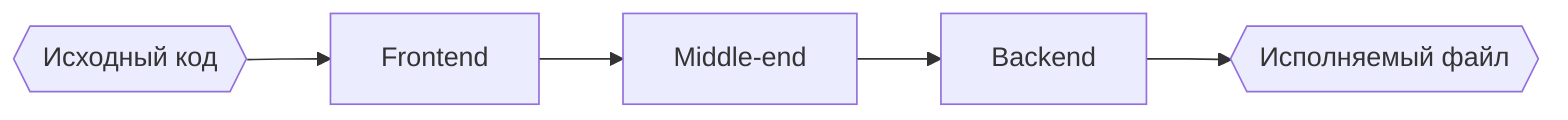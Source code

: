 flowchart LR
    A[Frontend]
    B[Middle-end]
    C[Backend]

    S{{Исходный код}}
    E{{Исполняемый файл}}

    A --> B --> C

    S --> A
    C --> E
